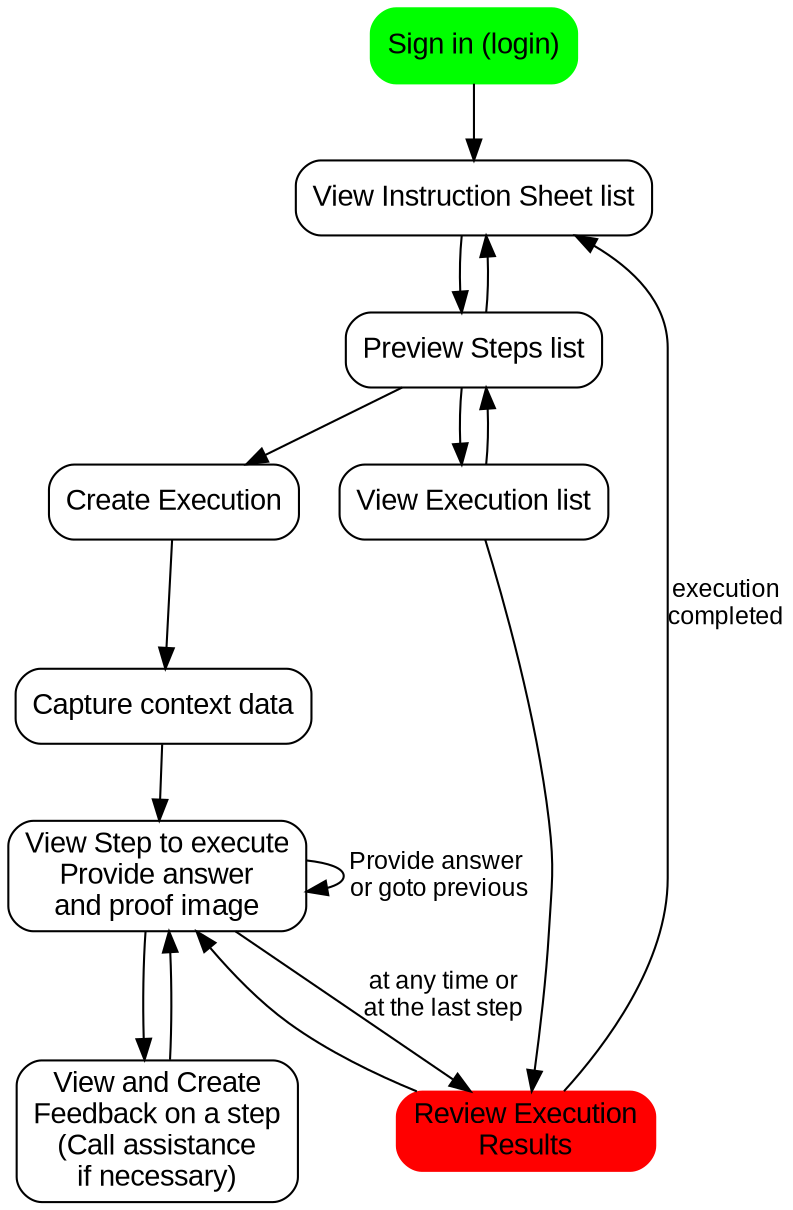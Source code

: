 digraph tactac_ipad_flow_field_user {

 /*
 dot input.dot | gvpr -c -fswimy.g | neato -n2 -Tpng > output.png
 dot input.dot | gvpr -c -fswimy.g | neato -n2 > output.dot
 */

/*rankdir=LR; overlap=scalexy; splines=ortho; sep=1; nodesep=0.5;*/
/*rankdir=TB;overlap=scalexy;splines=ortho;sep=1;nodesep=1;*/

node[fontsize=14.0, fontname="arial", shape=box, style="rounded"]
edge[fontsize=12.0, fontname="arial", minlen=1.3]

"3" [label="Sign in (login)" ,style="rounded,filled" ,color=green];

/*,style="dashed"*/

"18" [label="View Instruction Sheet list"];
"20" [label="Preview Steps list"];
"3" -> "18";
"18" -> "20";
"20" -> "18";

/*"25" [label="View Instruction Sheet Feedback"];
"26" [label="View Feedback"];
"18" -> "25";
"25" -> "26";
*/
"27" [label="View Execution list"];
"34" [label="Create Execution"];
"28" [label="Capture context data"];
"29" [label="Review Execution\nResults", style="rounded,filled", color=red];
"30" [label="View Step to execute\nProvide answer\nand proof image"];
"31" [label="View and Create\nFeedback on a step\n(Call assistance\nif necessary)"];
/*"31" [label="View Feedback of a step"];*/
/*"32" [label="Create Feedback on a Step"];*/
/*"33" [label="Call request for support" ,style="rounded,filled" ,color=grey];*/
"20" -> "34";
"20" -> "27";
"27" -> "20";

"27" -> "29";
"34" -> "28";
"28" -> "30";
/* [label="Set context data"];*/
/*"28" -> "29";*/
/*"29" -> "28" [style="dashed"];*/

/* [constraint=false] */
"30" -> "30" [label="Provide answer\n or goto previous"];
/*"30" -> "30" [label="previous"];*/
"30" -> "29" [label="at any time or\nat the last step"];
"30" -> "31";
/*"30" -> "32";
"30" -> "33";
*/
"29" -> "30";
"31" -> "30";
/*"32" -> "30";
"33" -> "30";
*/
"29" -> "18"  [label="execution\ncompleted"];
}
